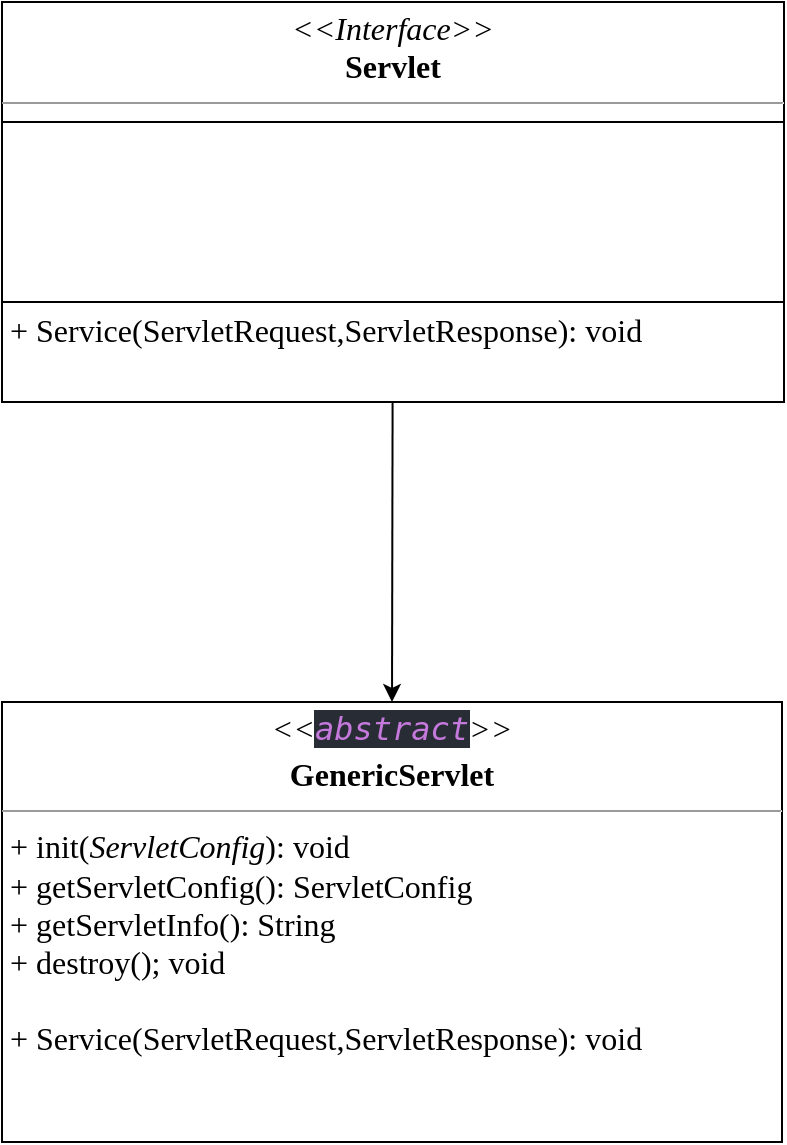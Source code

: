 <mxfile version="14.8.5" type="github">
  <diagram id="D7VErbJnjdf0bLNrKZfW" name="Page-1">
    <mxGraphModel dx="868" dy="449" grid="1" gridSize="10" guides="1" tooltips="1" connect="1" arrows="1" fold="1" page="1" pageScale="1" pageWidth="827" pageHeight="1169" math="0" shadow="0">
      <root>
        <mxCell id="0" />
        <mxCell id="1" parent="0" />
        <mxCell id="ECHKq5BZY2e60Pd86Z7T-2" style="rounded=0;orthogonalLoop=1;jettySize=auto;html=1;" edge="1" parent="1" source="ECHKq5BZY2e60Pd86Z7T-1">
          <mxGeometry relative="1" as="geometry">
            <mxPoint x="414" y="370" as="targetPoint" />
          </mxGeometry>
        </mxCell>
        <mxCell id="ECHKq5BZY2e60Pd86Z7T-1" value="&lt;p style=&quot;margin: 4px 0px 0px ; text-align: center ; font-size: 16px&quot;&gt;&lt;font face=&quot;Comic Sans MS&quot; style=&quot;font-size: 16px ; background-color: rgb(255 , 255 , 255)&quot;&gt;&lt;i&gt;&amp;lt;&amp;lt;Interface&amp;gt;&amp;gt;&lt;/i&gt;&lt;br&gt;&lt;b&gt;Servlet&lt;/b&gt;&lt;/font&gt;&lt;/p&gt;&lt;hr size=&quot;1&quot; style=&quot;font-size: 16px&quot;&gt;&lt;p style=&quot;margin: 0px 0px 0px 4px ; font-size: 16px&quot;&gt;&lt;/p&gt;&lt;p style=&quot;margin: 0px 0px 0px 4px ; font-size: 16px&quot;&gt;&lt;font face=&quot;Comic Sans MS&quot; style=&quot;font-size: 16px ; background-color: rgb(255 , 255 , 255)&quot;&gt;+ init(&lt;span style=&quot;font-style: italic&quot;&gt;ServletConfig&lt;/span&gt;&lt;span&gt;): void&lt;/span&gt;&lt;/font&gt;&lt;/p&gt;&lt;p style=&quot;margin: 0px 0px 0px 4px ; font-size: 16px&quot;&gt;&lt;font face=&quot;Comic Sans MS&quot; style=&quot;font-size: 16px ; background-color: rgb(255 , 255 , 255)&quot;&gt;+&amp;nbsp;getServletConfig(): ServletConfig&lt;/font&gt;&lt;/p&gt;&lt;p style=&quot;margin: 0px 0px 0px 4px ; font-size: 16px&quot;&gt;&lt;font face=&quot;Comic Sans MS&quot; style=&quot;font-size: 16px ; background-color: rgb(255 , 255 , 255)&quot;&gt;+ getServletInfo(): String&lt;/font&gt;&lt;/p&gt;&lt;p style=&quot;margin: 0px 0px 0px 4px ; font-size: 16px&quot;&gt;&lt;font face=&quot;Comic Sans MS&quot; style=&quot;font-size: 16px ; background-color: rgb(255 , 255 , 255)&quot;&gt;+ destroy(); void&lt;/font&gt;&lt;/p&gt;&lt;p style=&quot;margin: 0px 0px 0px 4px ; font-size: 16px&quot;&gt;&lt;font face=&quot;Comic Sans MS&quot; style=&quot;font-size: 16px ; background-color: rgb(255 , 255 , 255)&quot;&gt;&lt;br&gt;&lt;/font&gt;&lt;/p&gt;&lt;p style=&quot;margin: 0px 0px 0px 4px ; font-size: 16px&quot;&gt;&lt;span style=&quot;font-family: &amp;#34;comic sans ms&amp;#34; ; background-color: rgb(255 , 255 , 255)&quot;&gt;+ Service(ServletRequest,ServletResponse): void&lt;/span&gt;&lt;font face=&quot;Comic Sans MS&quot; style=&quot;font-size: 16px ; background-color: rgb(255 , 255 , 255)&quot;&gt;&lt;br&gt;&lt;/font&gt;&lt;/p&gt;" style="verticalAlign=top;align=left;overflow=fill;fontSize=12;fontFamily=Helvetica;html=1;" vertex="1" parent="1">
          <mxGeometry x="219" y="20" width="391" height="200" as="geometry" />
        </mxCell>
        <mxCell id="ECHKq5BZY2e60Pd86Z7T-3" value="&lt;p style=&quot;margin: 4px 0px 0px ; text-align: center ; font-size: 16px&quot;&gt;&lt;font face=&quot;Comic Sans MS&quot; style=&quot;font-size: 16px ; background-color: rgb(255 , 255 , 255)&quot;&gt;&lt;i&gt;&amp;lt;&amp;lt;&lt;/i&gt;&lt;/font&gt;&lt;span style=&quot;color: rgb(198 , 121 , 221) ; font-style: italic ; background-color: rgb(40 , 44 , 52) ; font-family: &amp;#34;jetbrains mono&amp;#34; , monospace ; font-size: 12pt ; text-align: left&quot;&gt;abstract&lt;/span&gt;&lt;i style=&quot;font-family: &amp;#34;comic sans ms&amp;#34;&quot;&gt;&amp;gt;&amp;gt;&lt;/i&gt;&lt;/p&gt;&lt;p style=&quot;margin: 4px 0px 0px ; text-align: center ; font-size: 16px&quot;&gt;&lt;font face=&quot;Comic Sans MS&quot; style=&quot;font-size: 16px ; background-color: rgb(255 , 255 , 255)&quot;&gt;&lt;span style=&quot;text-align: left&quot;&gt;&lt;b&gt;GenericServlet&lt;/b&gt;&lt;/span&gt;&lt;/font&gt;&lt;/p&gt;&lt;hr size=&quot;1&quot; style=&quot;font-size: 16px&quot;&gt;&lt;p style=&quot;margin: 0px 0px 0px 4px ; font-size: 16px&quot;&gt;&lt;/p&gt;&lt;p style=&quot;margin: 0px 0px 0px 4px ; font-size: 16px&quot;&gt;&lt;font face=&quot;Comic Sans MS&quot; style=&quot;font-size: 16px ; background-color: rgb(255 , 255 , 255)&quot;&gt;+ init(&lt;span style=&quot;font-style: italic&quot;&gt;ServletConfig&lt;/span&gt;&lt;span&gt;): void&lt;/span&gt;&lt;/font&gt;&lt;/p&gt;&lt;p style=&quot;margin: 0px 0px 0px 4px ; font-size: 16px&quot;&gt;&lt;font face=&quot;Comic Sans MS&quot; style=&quot;font-size: 16px ; background-color: rgb(255 , 255 , 255)&quot;&gt;+&amp;nbsp;getServletConfig(): ServletConfig&lt;/font&gt;&lt;/p&gt;&lt;p style=&quot;margin: 0px 0px 0px 4px ; font-size: 16px&quot;&gt;&lt;font face=&quot;Comic Sans MS&quot; style=&quot;font-size: 16px ; background-color: rgb(255 , 255 , 255)&quot;&gt;+ getServletInfo(): String&lt;/font&gt;&lt;/p&gt;&lt;p style=&quot;margin: 0px 0px 0px 4px ; font-size: 16px&quot;&gt;&lt;font face=&quot;Comic Sans MS&quot; style=&quot;font-size: 16px ; background-color: rgb(255 , 255 , 255)&quot;&gt;+ destroy(); void&lt;/font&gt;&lt;/p&gt;&lt;p style=&quot;margin: 0px 0px 0px 4px ; font-size: 16px&quot;&gt;&lt;font face=&quot;Comic Sans MS&quot; style=&quot;font-size: 16px ; background-color: rgb(255 , 255 , 255)&quot;&gt;&lt;br&gt;&lt;/font&gt;&lt;/p&gt;&lt;p style=&quot;margin: 0px 0px 0px 4px ; font-size: 16px&quot;&gt;&lt;span style=&quot;font-family: &amp;#34;comic sans ms&amp;#34; ; background-color: rgb(255 , 255 , 255)&quot;&gt;+ Service(ServletRequest,ServletResponse): void&lt;/span&gt;&lt;font face=&quot;Comic Sans MS&quot; style=&quot;font-size: 16px ; background-color: rgb(255 , 255 , 255)&quot;&gt;&lt;br&gt;&lt;/font&gt;&lt;/p&gt;&lt;p style=&quot;margin: 0px 0px 0px 4px ; font-size: 16px&quot;&gt;&lt;font face=&quot;Comic Sans MS&quot; style=&quot;font-size: 16px ; background-color: rgb(255 , 255 , 255)&quot;&gt;&lt;br&gt;&lt;/font&gt;&lt;/p&gt;&lt;p style=&quot;margin: 0px 0px 0px 4px ; font-size: 16px&quot;&gt;&lt;font face=&quot;Comic Sans MS&quot; style=&quot;font-size: 16px ; background-color: rgb(255 , 255 , 255)&quot;&gt;&lt;br&gt;&lt;/font&gt;&lt;/p&gt;" style="verticalAlign=top;align=left;overflow=fill;fontSize=12;fontFamily=Helvetica;html=1;" vertex="1" parent="1">
          <mxGeometry x="219" y="370" width="390" height="220" as="geometry" />
        </mxCell>
        <mxCell id="ECHKq5BZY2e60Pd86Z7T-4" value="" style="rounded=0;whiteSpace=wrap;html=1;" vertex="1" parent="1">
          <mxGeometry x="219" y="80" width="391" height="90" as="geometry" />
        </mxCell>
      </root>
    </mxGraphModel>
  </diagram>
</mxfile>
